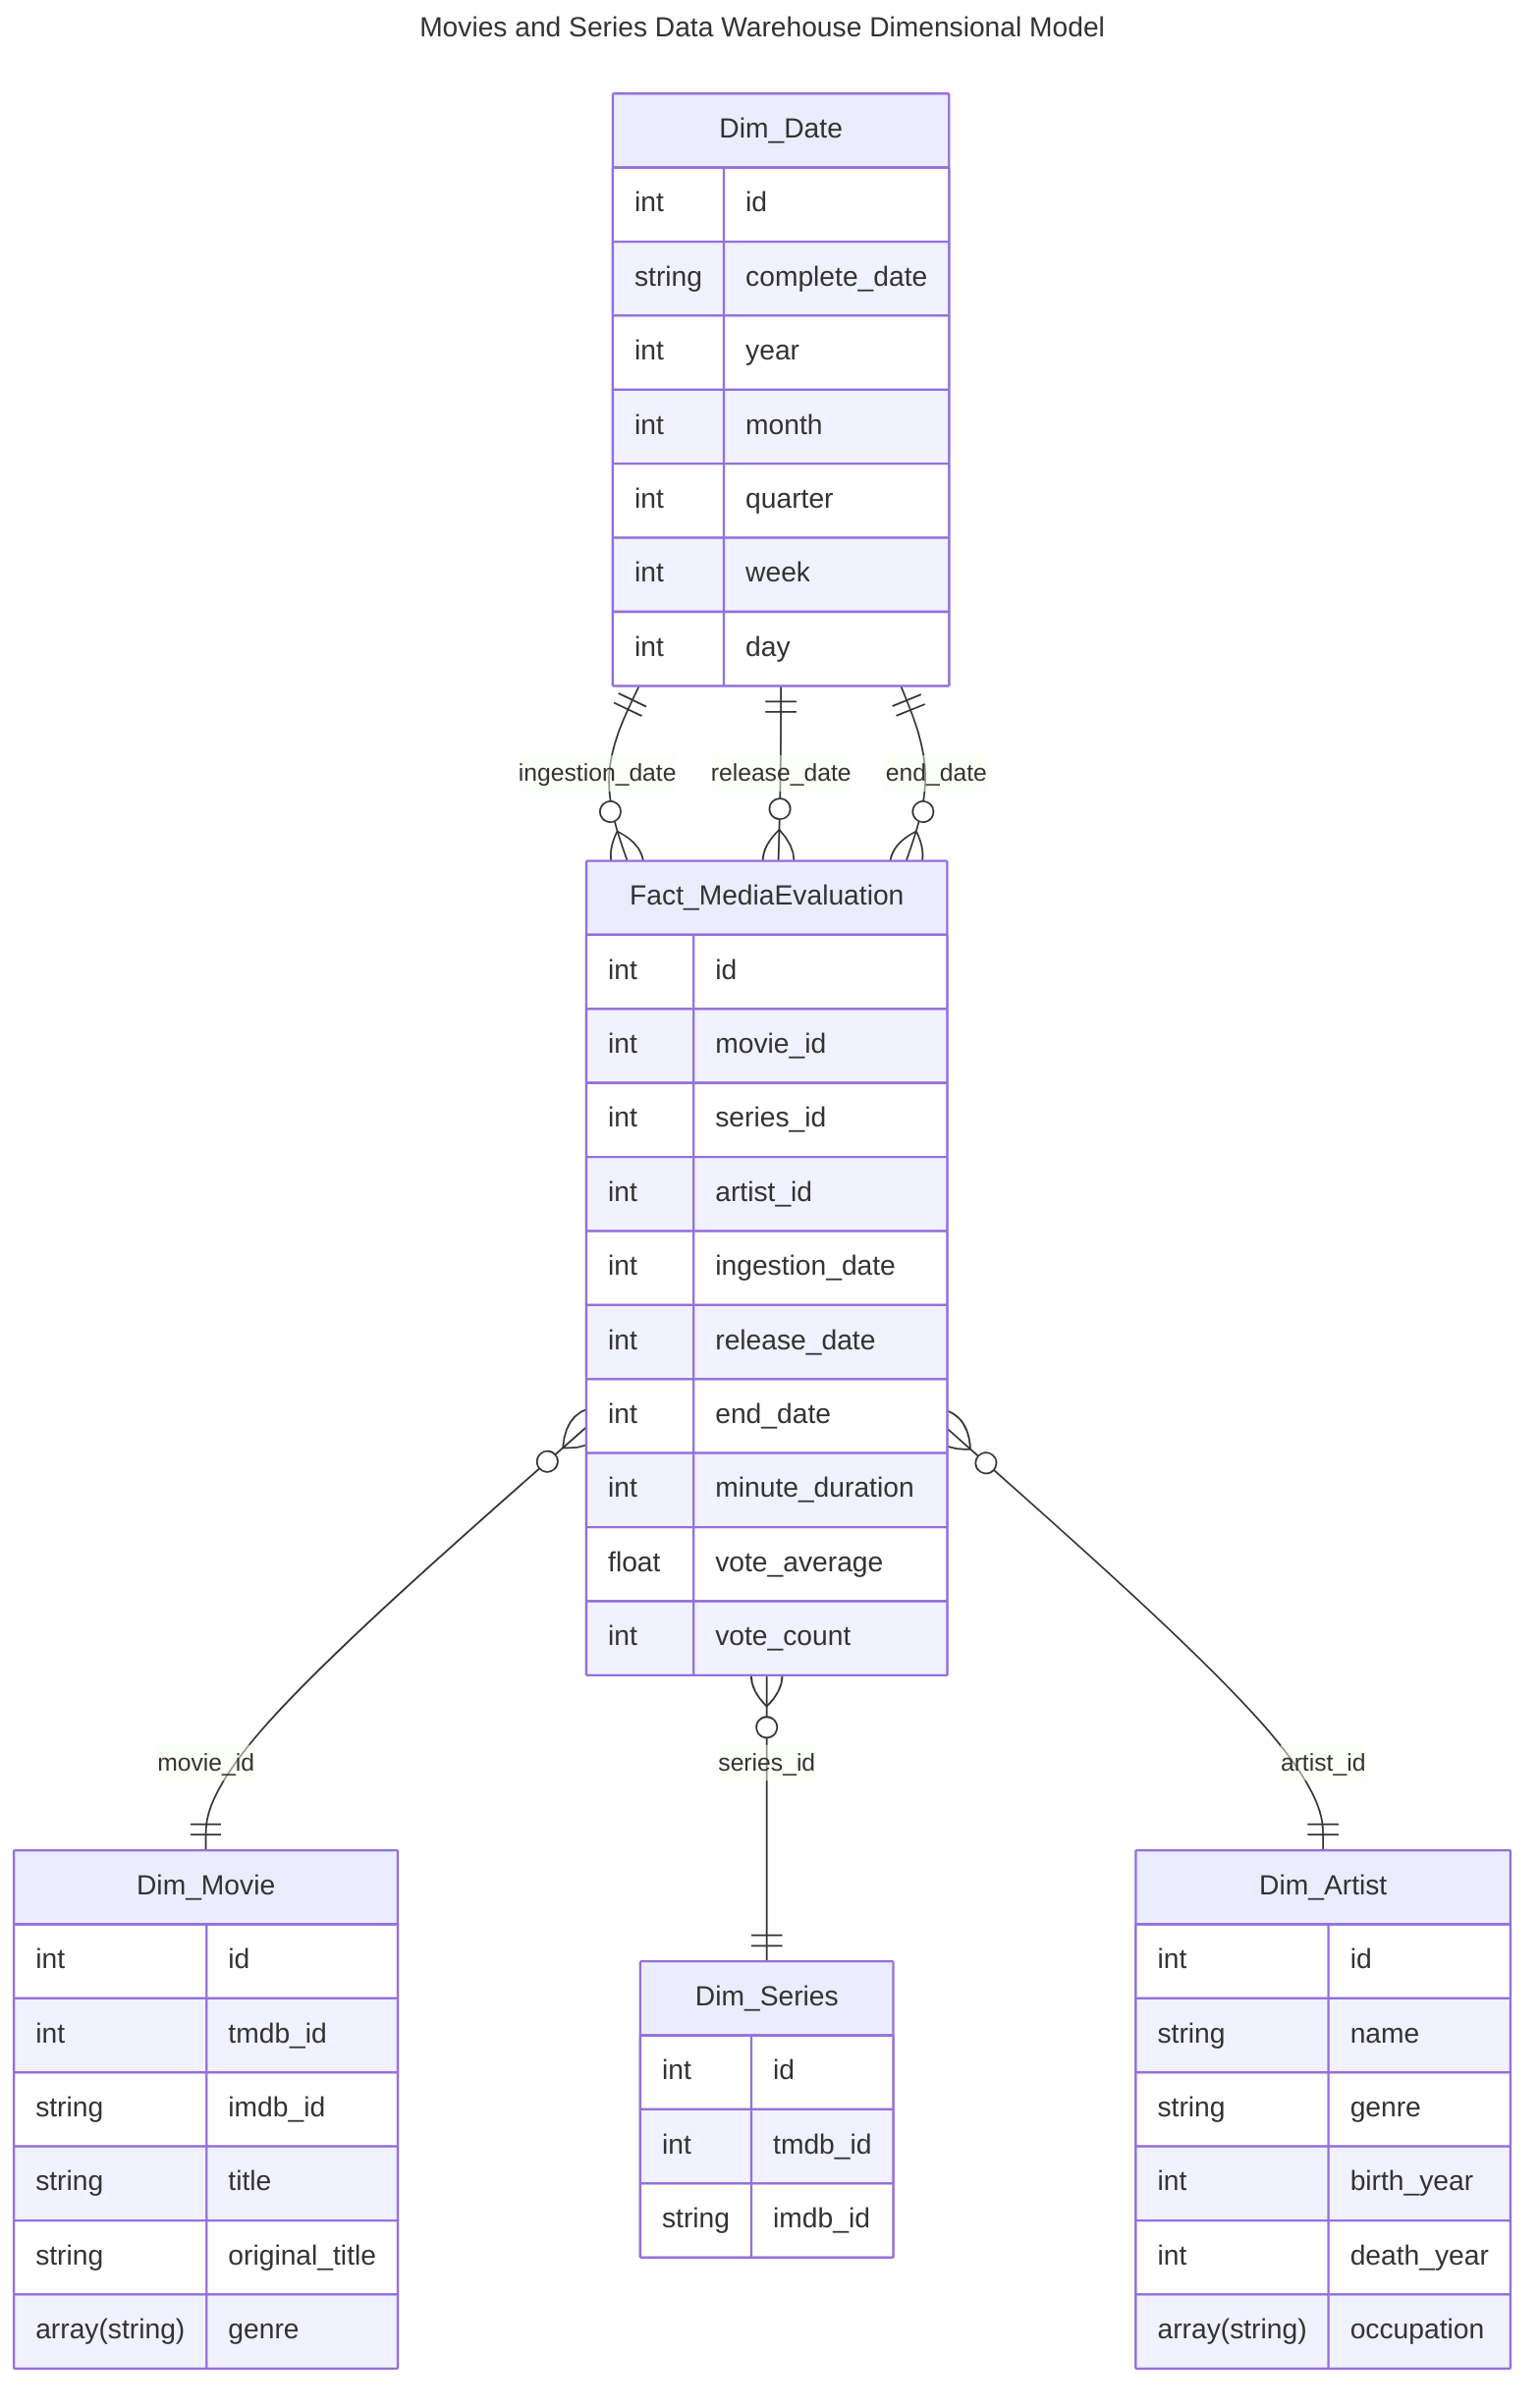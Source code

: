---

title: Movies and Series Data Warehouse Dimensional Model

---

erDiagram
    Dim_Date {
        int id
        string complete_date
        int year
        int month
        int quarter
        int week
        int day
    }

    Dim_Movie {
        int id
        int tmdb_id
        string imdb_id

        string title
        string original_title
        array(string) genre
    }

    Fact_MediaEvaluation {
        int id
        int movie_id
        int series_id
        int artist_id

        int ingestion_date
        int release_date
        int end_date

        int minute_duration
        float vote_average
        int vote_count
    }

    Dim_Series {
        int id
        int tmdb_id
        string imdb_id
    }

    Dim_Artist {
        int id
        string name
        string genre
        int birth_year
        int death_year
        array(string) occupation
    }


    Fact_MediaEvaluation }o--|| Dim_Movie : movie_id
    Fact_MediaEvaluation }o--|| Dim_Series : series_id
    Fact_MediaEvaluation }o--|| Dim_Artist : artist_id

    Dim_Date ||--o{ Fact_MediaEvaluation : ingestion_date
    Dim_Date ||--o{ Fact_MediaEvaluation : release_date
    Dim_Date ||--o{ Fact_MediaEvaluation : end_date